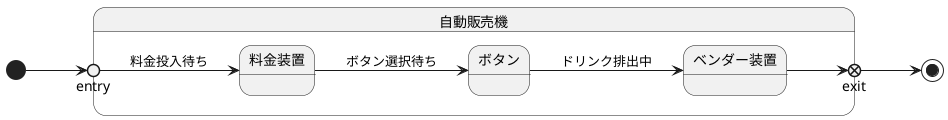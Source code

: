 @startuml 演習６－４－５
left to right direction
state 自動販売機 {
    state entry <<entryPoint>>
    state exit <<exitPoint>>
    
    entry --> 料金装置 : 料金投入待ち
    料金装置 --> ボタン : ボタン選択待ち
    ボタン --> ベンダー装置 : ドリンク排出中
    ベンダー装置 --> exit 
}
[*] --> entry
exit --> [*]
@enduml